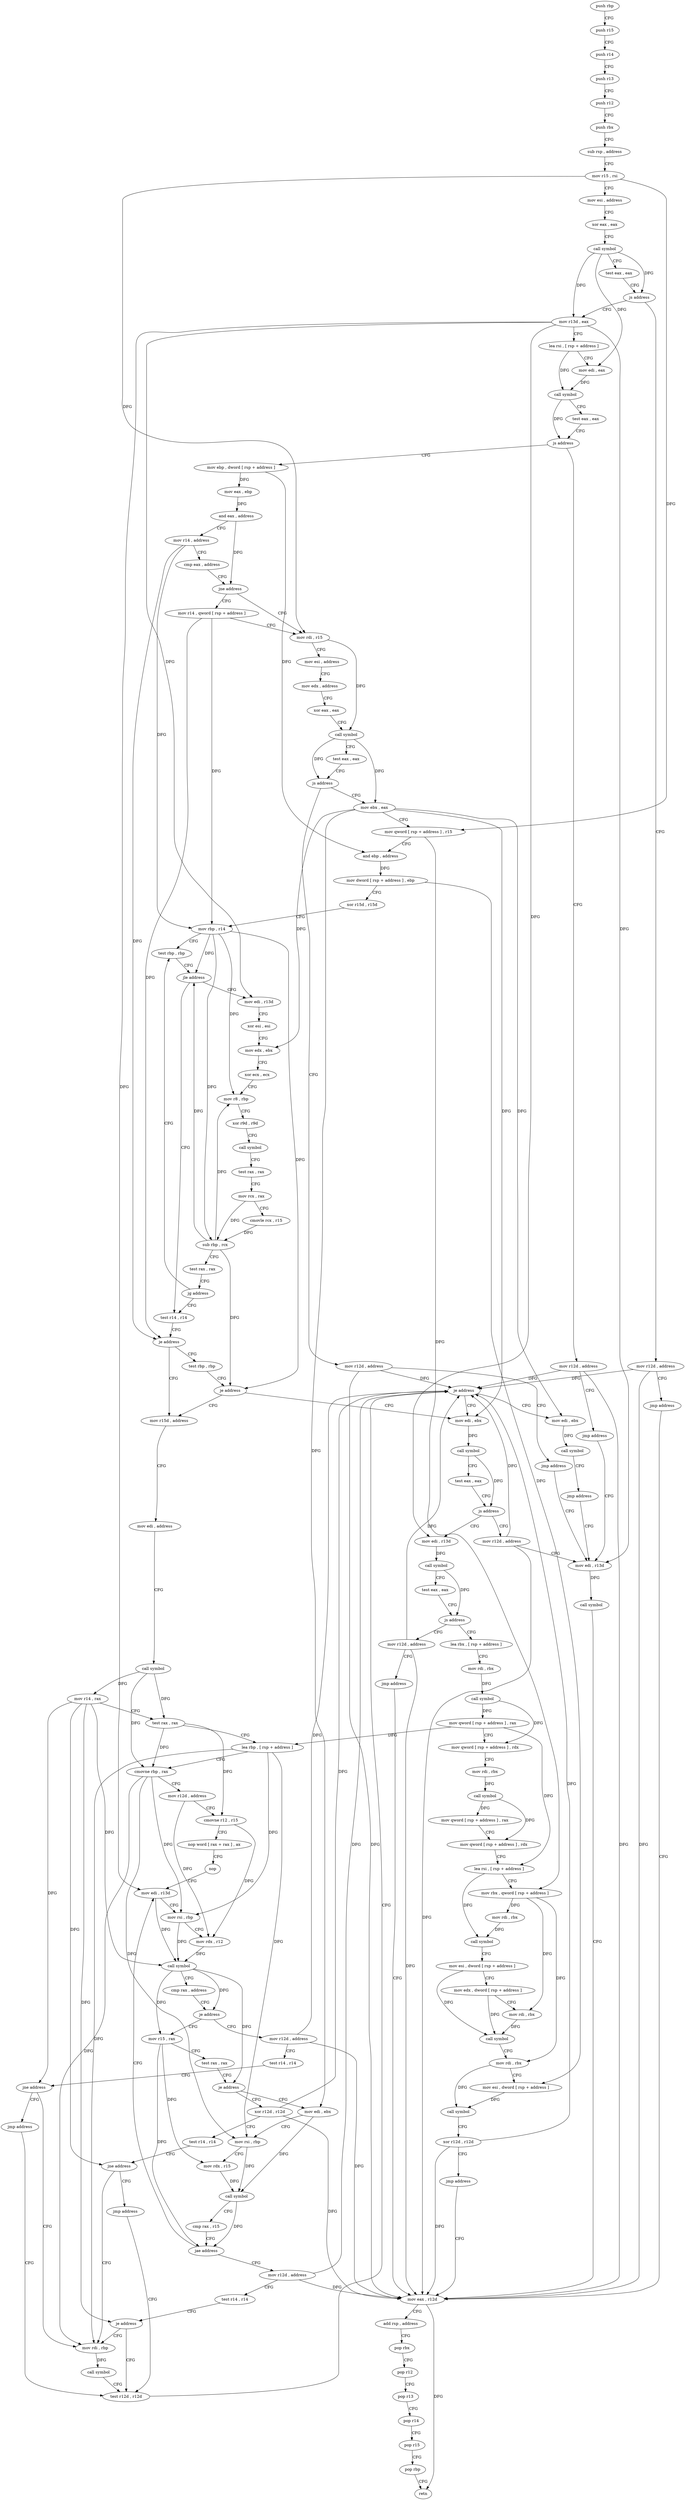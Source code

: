 digraph "func" {
"4217568" [label = "push rbp" ]
"4217569" [label = "push r15" ]
"4217571" [label = "push r14" ]
"4217573" [label = "push r13" ]
"4217575" [label = "push r12" ]
"4217577" [label = "push rbx" ]
"4217578" [label = "sub rsp , address" ]
"4217585" [label = "mov r15 , rsi" ]
"4217588" [label = "mov esi , address" ]
"4217593" [label = "xor eax , eax" ]
"4217595" [label = "call symbol" ]
"4217600" [label = "test eax , eax" ]
"4217602" [label = "js address" ]
"4217914" [label = "mov r12d , address" ]
"4217608" [label = "mov r13d , eax" ]
"4217920" [label = "jmp address" ]
"4218096" [label = "mov eax , r12d" ]
"4217611" [label = "lea rsi , [ rsp + address ]" ]
"4217616" [label = "mov edi , eax" ]
"4217618" [label = "call symbol" ]
"4217623" [label = "test eax , eax" ]
"4217625" [label = "js address" ]
"4217925" [label = "mov r12d , address" ]
"4217631" [label = "mov ebp , dword [ rsp + address ]" ]
"4218099" [label = "add rsp , address" ]
"4218106" [label = "pop rbx" ]
"4218107" [label = "pop r12" ]
"4218109" [label = "pop r13" ]
"4218111" [label = "pop r14" ]
"4218113" [label = "pop r15" ]
"4218115" [label = "pop rbp" ]
"4218116" [label = "retn" ]
"4217931" [label = "jmp address" ]
"4218088" [label = "mov edi , r13d" ]
"4217635" [label = "mov eax , ebp" ]
"4217637" [label = "and eax , address" ]
"4217642" [label = "mov r14 , address" ]
"4217649" [label = "cmp eax , address" ]
"4217654" [label = "jne address" ]
"4217661" [label = "mov rdi , r15" ]
"4217656" [label = "mov r14 , qword [ rsp + address ]" ]
"4218091" [label = "call symbol" ]
"4217664" [label = "mov esi , address" ]
"4217669" [label = "mov edx , address" ]
"4217674" [label = "xor eax , eax" ]
"4217676" [label = "call symbol" ]
"4217681" [label = "test eax , eax" ]
"4217683" [label = "js address" ]
"4218074" [label = "mov r12d , address" ]
"4217689" [label = "mov ebx , eax" ]
"4218080" [label = "jmp address" ]
"4217691" [label = "mov qword [ rsp + address ] , r15" ]
"4217696" [label = "and ebp , address" ]
"4217702" [label = "mov dword [ rsp + address ] , ebp" ]
"4217706" [label = "xor r15d , r15d" ]
"4217709" [label = "mov rbp , r14" ]
"4217712" [label = "test rbp , rbp" ]
"4217755" [label = "test r14 , r14" ]
"4217758" [label = "je address" ]
"4217769" [label = "mov r15d , address" ]
"4217760" [label = "test rbp , rbp" ]
"4217717" [label = "mov edi , r13d" ]
"4217720" [label = "xor esi , esi" ]
"4217722" [label = "mov edx , ebx" ]
"4217724" [label = "xor ecx , ecx" ]
"4217726" [label = "mov r8 , rbp" ]
"4217729" [label = "xor r9d , r9d" ]
"4217732" [label = "call symbol" ]
"4217737" [label = "test rax , rax" ]
"4217740" [label = "mov rcx , rax" ]
"4217743" [label = "cmovle rcx , r15" ]
"4217747" [label = "sub rbp , rcx" ]
"4217750" [label = "test rax , rax" ]
"4217753" [label = "jg address" ]
"4217775" [label = "mov edi , address" ]
"4217780" [label = "call symbol" ]
"4217785" [label = "mov r14 , rax" ]
"4217788" [label = "test rax , rax" ]
"4217791" [label = "lea rbp , [ rsp + address ]" ]
"4217799" [label = "cmovne rbp , rax" ]
"4217803" [label = "mov r12d , address" ]
"4217809" [label = "cmovne r12 , r15" ]
"4217813" [label = "nop word [ rax + rax ] , ax" ]
"4217823" [label = "nop" ]
"4217824" [label = "mov edi , r13d" ]
"4217763" [label = "je address" ]
"4217936" [label = "mov edi , ebx" ]
"4217715" [label = "jle address" ]
"4218125" [label = "mov r12d , address" ]
"4218131" [label = "test r14 , r14" ]
"4218134" [label = "jne address" ]
"4217889" [label = "mov rdi , rbp" ]
"4218140" [label = "jmp address" ]
"4217848" [label = "mov r15 , rax" ]
"4217851" [label = "test rax , rax" ]
"4217854" [label = "je address" ]
"4218145" [label = "xor r12d , r12d" ]
"4217860" [label = "mov edi , ebx" ]
"4217938" [label = "call symbol" ]
"4217943" [label = "test eax , eax" ]
"4217945" [label = "js address" ]
"4218082" [label = "mov r12d , address" ]
"4217951" [label = "mov edi , r13d" ]
"4217892" [label = "call symbol" ]
"4217897" [label = "test r12d , r12d" ]
"4218148" [label = "test r14 , r14" ]
"4218151" [label = "jne address" ]
"4218157" [label = "jmp address" ]
"4217862" [label = "mov rsi , rbp" ]
"4217865" [label = "mov rdx , r15" ]
"4217868" [label = "call symbol" ]
"4217873" [label = "cmp rax , r15" ]
"4217876" [label = "jae address" ]
"4217878" [label = "mov r12d , address" ]
"4217954" [label = "call symbol" ]
"4217959" [label = "test eax , eax" ]
"4217961" [label = "js address" ]
"4218117" [label = "mov r12d , address" ]
"4217967" [label = "lea rbx , [ rsp + address ]" ]
"4217902" [label = "mov edi , ebx" ]
"4217904" [label = "call symbol" ]
"4217909" [label = "jmp address" ]
"4217900" [label = "je address" ]
"4217827" [label = "mov rsi , rbp" ]
"4217830" [label = "mov rdx , r12" ]
"4217833" [label = "call symbol" ]
"4217838" [label = "cmp rax , address" ]
"4217842" [label = "je address" ]
"4217884" [label = "test r14 , r14" ]
"4217887" [label = "je address" ]
"4218123" [label = "jmp address" ]
"4217972" [label = "mov rdi , rbx" ]
"4217975" [label = "call symbol" ]
"4217980" [label = "mov qword [ rsp + address ] , rax" ]
"4217988" [label = "mov qword [ rsp + address ] , rdx" ]
"4217996" [label = "mov rdi , rbx" ]
"4217999" [label = "call symbol" ]
"4218004" [label = "mov qword [ rsp + address ] , rax" ]
"4218012" [label = "mov qword [ rsp + address ] , rdx" ]
"4218020" [label = "lea rsi , [ rsp + address ]" ]
"4218028" [label = "mov rbx , qword [ rsp + address ]" ]
"4218033" [label = "mov rdi , rbx" ]
"4218036" [label = "call symbol" ]
"4218041" [label = "mov esi , dword [ rsp + address ]" ]
"4218045" [label = "mov edx , dword [ rsp + address ]" ]
"4218049" [label = "mov rdi , rbx" ]
"4218052" [label = "call symbol" ]
"4218057" [label = "mov rdi , rbx" ]
"4218060" [label = "mov esi , dword [ rsp + address ]" ]
"4218064" [label = "call symbol" ]
"4218069" [label = "xor r12d , r12d" ]
"4218072" [label = "jmp address" ]
"4217568" -> "4217569" [ label = "CFG" ]
"4217569" -> "4217571" [ label = "CFG" ]
"4217571" -> "4217573" [ label = "CFG" ]
"4217573" -> "4217575" [ label = "CFG" ]
"4217575" -> "4217577" [ label = "CFG" ]
"4217577" -> "4217578" [ label = "CFG" ]
"4217578" -> "4217585" [ label = "CFG" ]
"4217585" -> "4217588" [ label = "CFG" ]
"4217585" -> "4217661" [ label = "DFG" ]
"4217585" -> "4217691" [ label = "DFG" ]
"4217588" -> "4217593" [ label = "CFG" ]
"4217593" -> "4217595" [ label = "CFG" ]
"4217595" -> "4217600" [ label = "CFG" ]
"4217595" -> "4217602" [ label = "DFG" ]
"4217595" -> "4217608" [ label = "DFG" ]
"4217595" -> "4217616" [ label = "DFG" ]
"4217600" -> "4217602" [ label = "CFG" ]
"4217602" -> "4217914" [ label = "CFG" ]
"4217602" -> "4217608" [ label = "CFG" ]
"4217914" -> "4217920" [ label = "CFG" ]
"4217914" -> "4218096" [ label = "DFG" ]
"4217914" -> "4217900" [ label = "DFG" ]
"4217608" -> "4217611" [ label = "CFG" ]
"4217608" -> "4218088" [ label = "DFG" ]
"4217608" -> "4217717" [ label = "DFG" ]
"4217608" -> "4217951" [ label = "DFG" ]
"4217608" -> "4217824" [ label = "DFG" ]
"4217920" -> "4218096" [ label = "CFG" ]
"4218096" -> "4218099" [ label = "CFG" ]
"4218096" -> "4218116" [ label = "DFG" ]
"4217611" -> "4217616" [ label = "CFG" ]
"4217611" -> "4217618" [ label = "DFG" ]
"4217616" -> "4217618" [ label = "DFG" ]
"4217618" -> "4217623" [ label = "CFG" ]
"4217618" -> "4217625" [ label = "DFG" ]
"4217623" -> "4217625" [ label = "CFG" ]
"4217625" -> "4217925" [ label = "CFG" ]
"4217625" -> "4217631" [ label = "CFG" ]
"4217925" -> "4217931" [ label = "CFG" ]
"4217925" -> "4218096" [ label = "DFG" ]
"4217925" -> "4217900" [ label = "DFG" ]
"4217631" -> "4217635" [ label = "DFG" ]
"4217631" -> "4217696" [ label = "DFG" ]
"4218099" -> "4218106" [ label = "CFG" ]
"4218106" -> "4218107" [ label = "CFG" ]
"4218107" -> "4218109" [ label = "CFG" ]
"4218109" -> "4218111" [ label = "CFG" ]
"4218111" -> "4218113" [ label = "CFG" ]
"4218113" -> "4218115" [ label = "CFG" ]
"4218115" -> "4218116" [ label = "CFG" ]
"4217931" -> "4218088" [ label = "CFG" ]
"4218088" -> "4218091" [ label = "DFG" ]
"4217635" -> "4217637" [ label = "DFG" ]
"4217637" -> "4217642" [ label = "CFG" ]
"4217637" -> "4217654" [ label = "DFG" ]
"4217642" -> "4217649" [ label = "CFG" ]
"4217642" -> "4217709" [ label = "DFG" ]
"4217642" -> "4217758" [ label = "DFG" ]
"4217649" -> "4217654" [ label = "CFG" ]
"4217654" -> "4217661" [ label = "CFG" ]
"4217654" -> "4217656" [ label = "CFG" ]
"4217661" -> "4217664" [ label = "CFG" ]
"4217661" -> "4217676" [ label = "DFG" ]
"4217656" -> "4217661" [ label = "CFG" ]
"4217656" -> "4217709" [ label = "DFG" ]
"4217656" -> "4217758" [ label = "DFG" ]
"4218091" -> "4218096" [ label = "CFG" ]
"4217664" -> "4217669" [ label = "CFG" ]
"4217669" -> "4217674" [ label = "CFG" ]
"4217674" -> "4217676" [ label = "CFG" ]
"4217676" -> "4217681" [ label = "CFG" ]
"4217676" -> "4217683" [ label = "DFG" ]
"4217676" -> "4217689" [ label = "DFG" ]
"4217681" -> "4217683" [ label = "CFG" ]
"4217683" -> "4218074" [ label = "CFG" ]
"4217683" -> "4217689" [ label = "CFG" ]
"4218074" -> "4218080" [ label = "CFG" ]
"4218074" -> "4218096" [ label = "DFG" ]
"4218074" -> "4217900" [ label = "DFG" ]
"4217689" -> "4217691" [ label = "CFG" ]
"4217689" -> "4217722" [ label = "DFG" ]
"4217689" -> "4217936" [ label = "DFG" ]
"4217689" -> "4217860" [ label = "DFG" ]
"4217689" -> "4217902" [ label = "DFG" ]
"4218080" -> "4218088" [ label = "CFG" ]
"4217691" -> "4217696" [ label = "CFG" ]
"4217691" -> "4218028" [ label = "DFG" ]
"4217696" -> "4217702" [ label = "DFG" ]
"4217702" -> "4217706" [ label = "CFG" ]
"4217702" -> "4218060" [ label = "DFG" ]
"4217706" -> "4217709" [ label = "CFG" ]
"4217709" -> "4217712" [ label = "CFG" ]
"4217709" -> "4217715" [ label = "DFG" ]
"4217709" -> "4217726" [ label = "DFG" ]
"4217709" -> "4217763" [ label = "DFG" ]
"4217709" -> "4217747" [ label = "DFG" ]
"4217712" -> "4217715" [ label = "CFG" ]
"4217755" -> "4217758" [ label = "CFG" ]
"4217758" -> "4217769" [ label = "CFG" ]
"4217758" -> "4217760" [ label = "CFG" ]
"4217769" -> "4217775" [ label = "CFG" ]
"4217760" -> "4217763" [ label = "CFG" ]
"4217717" -> "4217720" [ label = "CFG" ]
"4217720" -> "4217722" [ label = "CFG" ]
"4217722" -> "4217724" [ label = "CFG" ]
"4217724" -> "4217726" [ label = "CFG" ]
"4217726" -> "4217729" [ label = "CFG" ]
"4217729" -> "4217732" [ label = "CFG" ]
"4217732" -> "4217737" [ label = "CFG" ]
"4217737" -> "4217740" [ label = "CFG" ]
"4217740" -> "4217743" [ label = "CFG" ]
"4217740" -> "4217747" [ label = "DFG" ]
"4217743" -> "4217747" [ label = "DFG" ]
"4217747" -> "4217750" [ label = "CFG" ]
"4217747" -> "4217715" [ label = "DFG" ]
"4217747" -> "4217726" [ label = "DFG" ]
"4217747" -> "4217763" [ label = "DFG" ]
"4217750" -> "4217753" [ label = "CFG" ]
"4217753" -> "4217712" [ label = "CFG" ]
"4217753" -> "4217755" [ label = "CFG" ]
"4217775" -> "4217780" [ label = "CFG" ]
"4217780" -> "4217785" [ label = "DFG" ]
"4217780" -> "4217788" [ label = "DFG" ]
"4217780" -> "4217799" [ label = "DFG" ]
"4217785" -> "4217788" [ label = "CFG" ]
"4217785" -> "4217833" [ label = "DFG" ]
"4217785" -> "4218134" [ label = "DFG" ]
"4217785" -> "4218151" [ label = "DFG" ]
"4217785" -> "4217887" [ label = "DFG" ]
"4217788" -> "4217791" [ label = "CFG" ]
"4217788" -> "4217799" [ label = "DFG" ]
"4217788" -> "4217809" [ label = "DFG" ]
"4217791" -> "4217799" [ label = "CFG" ]
"4217791" -> "4217827" [ label = "DFG" ]
"4217791" -> "4217889" [ label = "DFG" ]
"4217791" -> "4217862" [ label = "DFG" ]
"4217799" -> "4217803" [ label = "CFG" ]
"4217799" -> "4217827" [ label = "DFG" ]
"4217799" -> "4217889" [ label = "DFG" ]
"4217799" -> "4217862" [ label = "DFG" ]
"4217803" -> "4217809" [ label = "CFG" ]
"4217803" -> "4217830" [ label = "DFG" ]
"4217809" -> "4217813" [ label = "CFG" ]
"4217809" -> "4217830" [ label = "DFG" ]
"4217813" -> "4217823" [ label = "CFG" ]
"4217823" -> "4217824" [ label = "CFG" ]
"4217824" -> "4217827" [ label = "CFG" ]
"4217824" -> "4217833" [ label = "DFG" ]
"4217763" -> "4217936" [ label = "CFG" ]
"4217763" -> "4217769" [ label = "CFG" ]
"4217936" -> "4217938" [ label = "DFG" ]
"4217715" -> "4217755" [ label = "CFG" ]
"4217715" -> "4217717" [ label = "CFG" ]
"4218125" -> "4218131" [ label = "CFG" ]
"4218125" -> "4218096" [ label = "DFG" ]
"4218125" -> "4217900" [ label = "DFG" ]
"4218131" -> "4218134" [ label = "CFG" ]
"4218134" -> "4217889" [ label = "CFG" ]
"4218134" -> "4218140" [ label = "CFG" ]
"4217889" -> "4217892" [ label = "DFG" ]
"4218140" -> "4217897" [ label = "CFG" ]
"4217848" -> "4217851" [ label = "CFG" ]
"4217848" -> "4217865" [ label = "DFG" ]
"4217848" -> "4217876" [ label = "DFG" ]
"4217851" -> "4217854" [ label = "CFG" ]
"4217854" -> "4218145" [ label = "CFG" ]
"4217854" -> "4217860" [ label = "CFG" ]
"4218145" -> "4218148" [ label = "CFG" ]
"4218145" -> "4218096" [ label = "DFG" ]
"4218145" -> "4217900" [ label = "DFG" ]
"4217860" -> "4217862" [ label = "CFG" ]
"4217860" -> "4217868" [ label = "DFG" ]
"4217938" -> "4217943" [ label = "CFG" ]
"4217938" -> "4217945" [ label = "DFG" ]
"4217943" -> "4217945" [ label = "CFG" ]
"4217945" -> "4218082" [ label = "CFG" ]
"4217945" -> "4217951" [ label = "CFG" ]
"4218082" -> "4218088" [ label = "CFG" ]
"4218082" -> "4218096" [ label = "DFG" ]
"4218082" -> "4217900" [ label = "DFG" ]
"4217951" -> "4217954" [ label = "DFG" ]
"4217892" -> "4217897" [ label = "CFG" ]
"4217897" -> "4217900" [ label = "CFG" ]
"4218148" -> "4218151" [ label = "CFG" ]
"4218151" -> "4217889" [ label = "CFG" ]
"4218151" -> "4218157" [ label = "CFG" ]
"4218157" -> "4217897" [ label = "CFG" ]
"4217862" -> "4217865" [ label = "CFG" ]
"4217862" -> "4217868" [ label = "DFG" ]
"4217865" -> "4217868" [ label = "DFG" ]
"4217868" -> "4217873" [ label = "CFG" ]
"4217868" -> "4217876" [ label = "DFG" ]
"4217873" -> "4217876" [ label = "CFG" ]
"4217876" -> "4217824" [ label = "CFG" ]
"4217876" -> "4217878" [ label = "CFG" ]
"4217878" -> "4217884" [ label = "CFG" ]
"4217878" -> "4218096" [ label = "DFG" ]
"4217878" -> "4217900" [ label = "DFG" ]
"4217954" -> "4217959" [ label = "CFG" ]
"4217954" -> "4217961" [ label = "DFG" ]
"4217959" -> "4217961" [ label = "CFG" ]
"4217961" -> "4218117" [ label = "CFG" ]
"4217961" -> "4217967" [ label = "CFG" ]
"4218117" -> "4218123" [ label = "CFG" ]
"4218117" -> "4218096" [ label = "DFG" ]
"4218117" -> "4217900" [ label = "DFG" ]
"4217967" -> "4217972" [ label = "CFG" ]
"4217902" -> "4217904" [ label = "DFG" ]
"4217904" -> "4217909" [ label = "CFG" ]
"4217909" -> "4218088" [ label = "CFG" ]
"4217900" -> "4217936" [ label = "CFG" ]
"4217900" -> "4217902" [ label = "CFG" ]
"4217827" -> "4217830" [ label = "CFG" ]
"4217827" -> "4217833" [ label = "DFG" ]
"4217830" -> "4217833" [ label = "DFG" ]
"4217833" -> "4217838" [ label = "CFG" ]
"4217833" -> "4217842" [ label = "DFG" ]
"4217833" -> "4217848" [ label = "DFG" ]
"4217833" -> "4217854" [ label = "DFG" ]
"4217838" -> "4217842" [ label = "CFG" ]
"4217842" -> "4218125" [ label = "CFG" ]
"4217842" -> "4217848" [ label = "CFG" ]
"4217884" -> "4217887" [ label = "CFG" ]
"4217887" -> "4217897" [ label = "CFG" ]
"4217887" -> "4217889" [ label = "CFG" ]
"4218123" -> "4218096" [ label = "CFG" ]
"4217972" -> "4217975" [ label = "DFG" ]
"4217975" -> "4217980" [ label = "DFG" ]
"4217975" -> "4217988" [ label = "DFG" ]
"4217980" -> "4217988" [ label = "CFG" ]
"4217980" -> "4217791" [ label = "DFG" ]
"4217980" -> "4218020" [ label = "DFG" ]
"4217988" -> "4217996" [ label = "CFG" ]
"4217996" -> "4217999" [ label = "DFG" ]
"4217999" -> "4218004" [ label = "DFG" ]
"4217999" -> "4218012" [ label = "DFG" ]
"4218004" -> "4218012" [ label = "CFG" ]
"4218012" -> "4218020" [ label = "CFG" ]
"4218020" -> "4218028" [ label = "CFG" ]
"4218020" -> "4218036" [ label = "DFG" ]
"4218028" -> "4218033" [ label = "DFG" ]
"4218028" -> "4218049" [ label = "DFG" ]
"4218028" -> "4218057" [ label = "DFG" ]
"4218033" -> "4218036" [ label = "DFG" ]
"4218036" -> "4218041" [ label = "CFG" ]
"4218041" -> "4218045" [ label = "CFG" ]
"4218041" -> "4218052" [ label = "DFG" ]
"4218045" -> "4218049" [ label = "CFG" ]
"4218045" -> "4218052" [ label = "DFG" ]
"4218049" -> "4218052" [ label = "DFG" ]
"4218052" -> "4218057" [ label = "CFG" ]
"4218057" -> "4218060" [ label = "CFG" ]
"4218057" -> "4218064" [ label = "DFG" ]
"4218060" -> "4218064" [ label = "DFG" ]
"4218064" -> "4218069" [ label = "CFG" ]
"4218069" -> "4218072" [ label = "CFG" ]
"4218069" -> "4218096" [ label = "DFG" ]
"4218069" -> "4217900" [ label = "DFG" ]
"4218072" -> "4218096" [ label = "CFG" ]
}
